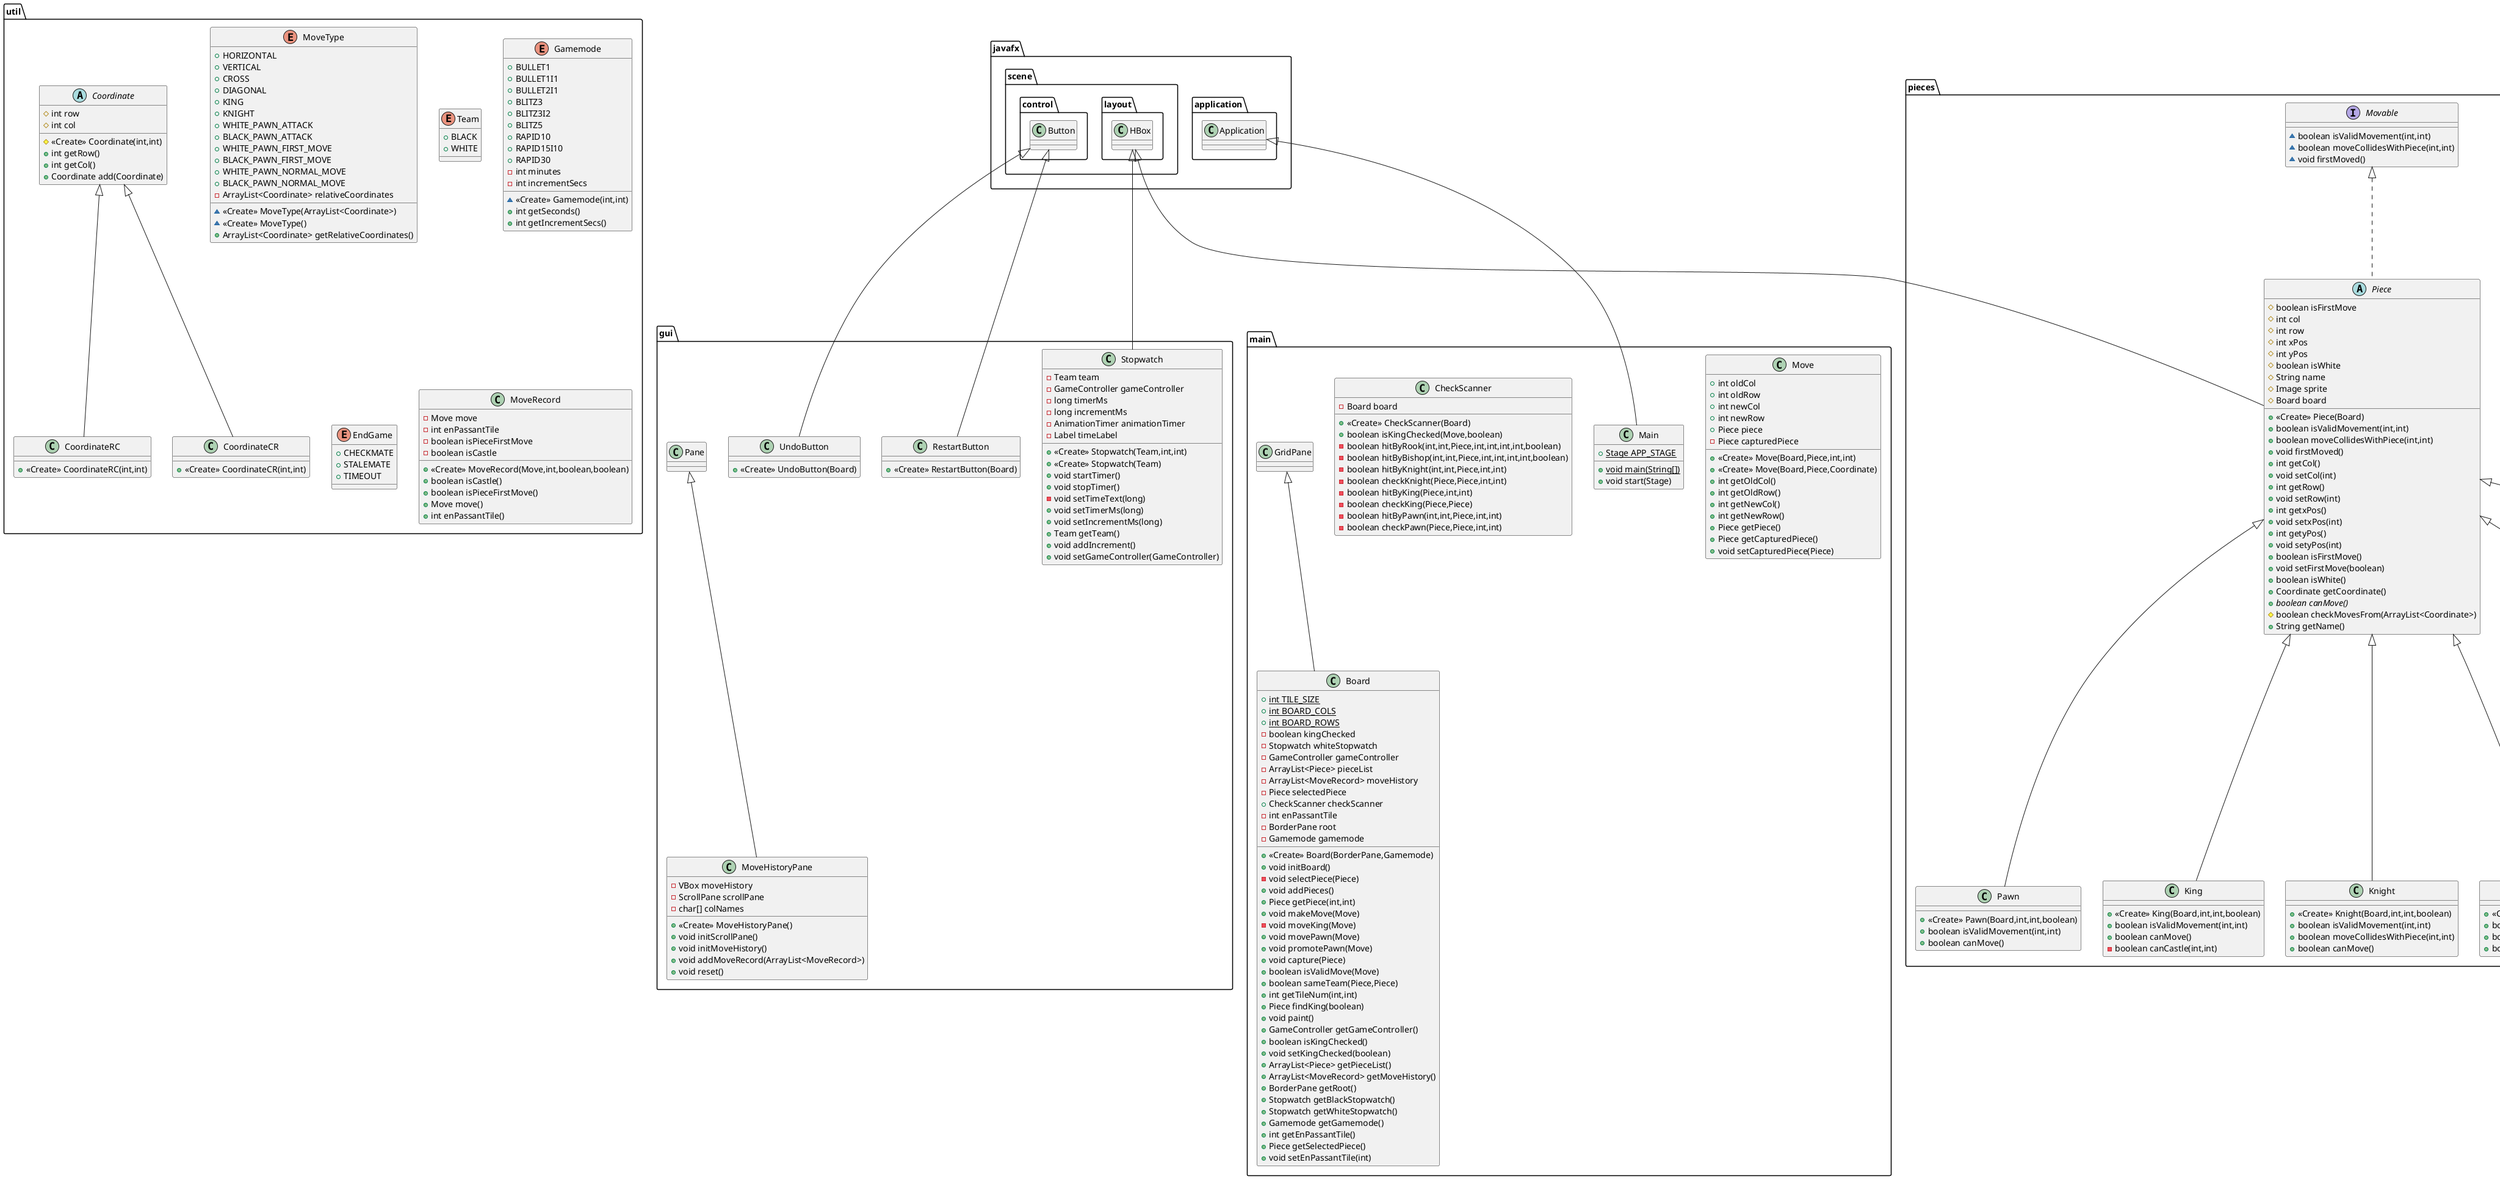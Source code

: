 @startuml
class gui.RestartButton {
+ <<Create>> RestartButton(Board)
}
enum util.MoveType {
+  HORIZONTAL
+  VERTICAL
+  CROSS
+  DIAGONAL
+  KING
+  KNIGHT
+  WHITE_PAWN_ATTACK
+  BLACK_PAWN_ATTACK
+  WHITE_PAWN_FIRST_MOVE
+  BLACK_PAWN_FIRST_MOVE
+  WHITE_PAWN_NORMAL_MOVE
+  BLACK_PAWN_NORMAL_MOVE
- ArrayList<Coordinate> relativeCoordinates
~ <<Create>> MoveType(ArrayList<Coordinate>)
~ <<Create>> MoveType()
+ ArrayList<Coordinate> getRelativeCoordinates()
}
class pieces.Pawn {
+ <<Create>> Pawn(Board,int,int,boolean)
+ boolean isValidMovement(int,int)
+ boolean canMove()
}
class main.Board {
+ {static} int TILE_SIZE
+ {static} int BOARD_COLS
+ {static} int BOARD_ROWS
- boolean kingChecked
- Stopwatch whiteStopwatch
- GameController gameController
- ArrayList<Piece> pieceList
- ArrayList<MoveRecord> moveHistory
- Piece selectedPiece
+ CheckScanner checkScanner
- int enPassantTile
- BorderPane root
- Gamemode gamemode
+ <<Create>> Board(BorderPane,Gamemode)
+ void initBoard()
- void selectPiece(Piece)
+ void addPieces()
+ Piece getPiece(int,int)
+ void makeMove(Move)
- void moveKing(Move)
+ void movePawn(Move)
+ void promotePawn(Move)
+ void capture(Piece)
+ boolean isValidMove(Move)
+ boolean sameTeam(Piece,Piece)
+ int getTileNum(int,int)
+ Piece findKing(boolean)
+ void paint()
+ GameController getGameController()
+ boolean isKingChecked()
+ void setKingChecked(boolean)
+ ArrayList<Piece> getPieceList()
+ ArrayList<MoveRecord> getMoveHistory()
+ BorderPane getRoot()
+ Stopwatch getBlackStopwatch()
+ Stopwatch getWhiteStopwatch()
+ Gamemode getGamemode()
+ int getEnPassantTile()
+ Piece getSelectedPiece()
+ void setEnPassantTile(int)
}
class gui.MoveHistoryPane {
- VBox moveHistory
- ScrollPane scrollPane
- char[] colNames
+ <<Create>> MoveHistoryPane()
+ void initScrollPane()
+ void initMoveHistory()
+ void addMoveRecord(ArrayList<MoveRecord>)
+ void reset()
}
class controller.SceneController {
+ {static} void switchToBoard(Gamemode)
+ {static} void switchToMainMenu()
+ {static} void switchToEndGame(EndGame,Team)
- {static} void showScene(Parent)
}
class controller.SceneController$GamemodeBtn {
~ <<Create>> GamemodeBtn(Gamemode,String)
}
class controller.SceneController$GamemodeRow {
~ <<Create>> GamemodeRow(String)
}
interface pieces.Movable {
~ boolean isValidMovement(int,int)
~ boolean moveCollidesWithPiece(int,int)
~ void firstMoved()
}
class pieces.King {
+ <<Create>> King(Board,int,int,boolean)
+ boolean isValidMovement(int,int)
+ boolean canMove()
- boolean canCastle(int,int)
}
class util.CoordinateCR {
+ <<Create>> CoordinateCR(int,int)
}
enum util.Team {
+  BLACK
+  WHITE
}
abstract class pieces.Piece {
# boolean isFirstMove
# int col
# int row
# int xPos
# int yPos
# boolean isWhite
# String name
# Image sprite
# Board board
+ <<Create>> Piece(Board)
+ boolean isValidMovement(int,int)
+ boolean moveCollidesWithPiece(int,int)
+ void firstMoved()
+ int getCol()
+ void setCol(int)
+ int getRow()
+ void setRow(int)
+ int getxPos()
+ void setxPos(int)
+ int getyPos()
+ void setyPos(int)
+ boolean isFirstMove()
+ void setFirstMove(boolean)
+ boolean isWhite()
+ Coordinate getCoordinate()
+ {abstract}boolean canMove()
# boolean checkMovesFrom(ArrayList<Coordinate>)
+ String getName()
}
class controller.GameController {
- Board board
- Stopwatch blackStopwatch
- boolean isWhiteTurn
+ <<Create>> GameController(Board)
+ void swapTurn()
+ void switchTimer()
+ boolean isWhiteTurn()
+ void endGame()
+ void checkForMate(Boolean)
- boolean currentPlayerCanMove()
+ void resetGame()
+ void undoMove()
+ void updateMoveHistory()
+ void timeout(Team)
}
class main.Move {
+ int oldCol
+ int oldRow
+ int newCol
+ int newRow
+ Piece piece
- Piece capturedPiece
+ <<Create>> Move(Board,Piece,int,int)
+ <<Create>> Move(Board,Piece,Coordinate)
+ int getOldCol()
+ int getOldRow()
+ int getNewCol()
+ int getNewRow()
+ Piece getPiece()
+ Piece getCapturedPiece()
+ void setCapturedPiece(Piece)
}
enum util.Gamemode {
+  BULLET1
+  BULLET1I1
+  BULLET2I1
+  BLITZ3
+  BLITZ3I2
+  BLITZ5
+  RAPID10
+  RAPID15I10
+  RAPID30
- int minutes
- int incrementSecs
~ <<Create>> Gamemode(int,int)
+ int getSeconds()
+ int getIncrementSecs()
}
enum util.EndGame {
+  CHECKMATE
+  STALEMATE
+  TIMEOUT
}
class util.MoveRecord {
- Move move
- int enPassantTile
- boolean isPieceFirstMove
- boolean isCastle
+ <<Create>> MoveRecord(Move,int,boolean,boolean)
+ boolean isCastle()
+ boolean isPieceFirstMove()
+ Move move()
+ int enPassantTile()
}
class gui.UndoButton {
+ <<Create>> UndoButton(Board)
}
class pieces.Knight {
+ <<Create>> Knight(Board,int,int,boolean)
+ boolean isValidMovement(int,int)
+ boolean moveCollidesWithPiece(int,int)
+ boolean canMove()
}
class main.Main {
+ {static} Stage APP_STAGE
+ {static} void main(String[])
+ void start(Stage)
}
class util.CoordinateRC {
+ <<Create>> CoordinateRC(int,int)
}
class pieces.Queen {
+ <<Create>> Queen(Board,int,int,boolean)
+ boolean isValidMovement(int,int)
+ boolean moveCollidesWithPiece(int,int)
+ boolean canMove()
}
abstract class util.Coordinate {
# int row
# int col
# <<Create>> Coordinate(int,int)
+ int getRow()
+ int getCol()
+ Coordinate add(Coordinate)
}
class pieces.Bishop {
+ <<Create>> Bishop(Board,int,int,boolean)
+ boolean isValidMovement(int,int)
+ boolean moveCollidesWithPiece(int,int)
+ boolean canMove()
}
class pieces.Rook {
+ <<Create>> Rook(Board,int,int,boolean)
+ boolean isValidMovement(int,int)
+ boolean moveCollidesWithPiece(int,int)
+ boolean canMove()
}
class gui.Stopwatch {
- Team team
- GameController gameController
- long timerMs
- long incrementMs
- AnimationTimer animationTimer
- Label timeLabel
+ <<Create>> Stopwatch(Team,int,int)
+ <<Create>> Stopwatch(Team)
+ void startTimer()
+ void stopTimer()
- void setTimeText(long)
+ void setTimerMs(long)
+ void setIncrementMs(long)
+ Team getTeam()
+ void addIncrement()
+ void setGameController(GameController)
}
class main.CheckScanner {
- Board board
+ <<Create>> CheckScanner(Board)
+ boolean isKingChecked(Move,boolean)
- boolean hitByRook(int,int,Piece,int,int,int,int,boolean)
- boolean hitByBishop(int,int,Piece,int,int,int,int,boolean)
- boolean hitByKnight(int,int,Piece,int,int)
- boolean checkKnight(Piece,Piece,int,int)
- boolean hitByKing(Piece,int,int)
- boolean checkKing(Piece,Piece)
- boolean hitByPawn(int,int,Piece,int,int)
- boolean checkPawn(Piece,Piece,int,int)
}


javafx.scene.control.Button <|-- gui.RestartButton
pieces.Piece <|-- pieces.Pawn
main.GridPane <|-- main.Board
gui.Pane <|-- gui.MoveHistoryPane
controller.SceneController +.. controller.SceneController$GamemodeBtn
controller.Button <|-- controller.SceneController$GamemodeBtn
controller.SceneController +.. controller.SceneController$GamemodeRow
controller.HBox <|-- controller.SceneController$GamemodeRow
pieces.Piece <|-- pieces.King
util.Coordinate <|-- util.CoordinateCR
pieces.Movable <|.. pieces.Piece
javafx.scene.layout.HBox <|-- pieces.Piece
javafx.scene.control.Button <|-- gui.UndoButton
pieces.Piece <|-- pieces.Knight
javafx.application.Application <|-- main.Main
util.Coordinate <|-- util.CoordinateRC
pieces.Piece <|-- pieces.Queen
pieces.Piece <|-- pieces.Bishop
pieces.Piece <|-- pieces.Rook
javafx.scene.layout.HBox <|-- gui.Stopwatch
@enduml